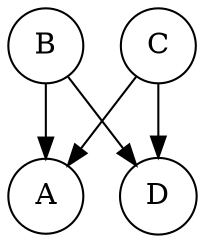 digraph {
  node [shape=circle];
  A [label="A"];
  B [label="B"];
  C [label="C"];
  D [label="D"];

  B -> A;
  C -> A;
  B -> D;
  C -> D;
}
